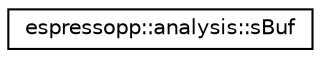 digraph G
{
  edge [fontname="Helvetica",fontsize="10",labelfontname="Helvetica",labelfontsize="10"];
  node [fontname="Helvetica",fontsize="10",shape=record];
  rankdir="LR";
  Node1 [label="espressopp::analysis::sBuf",height=0.2,width=0.4,color="black", fillcolor="white", style="filled",URL="$structespressopp_1_1analysis_1_1sBuf.html",tooltip="Class provides pid and position information of all particles on all cpus (used e.g."];
}
